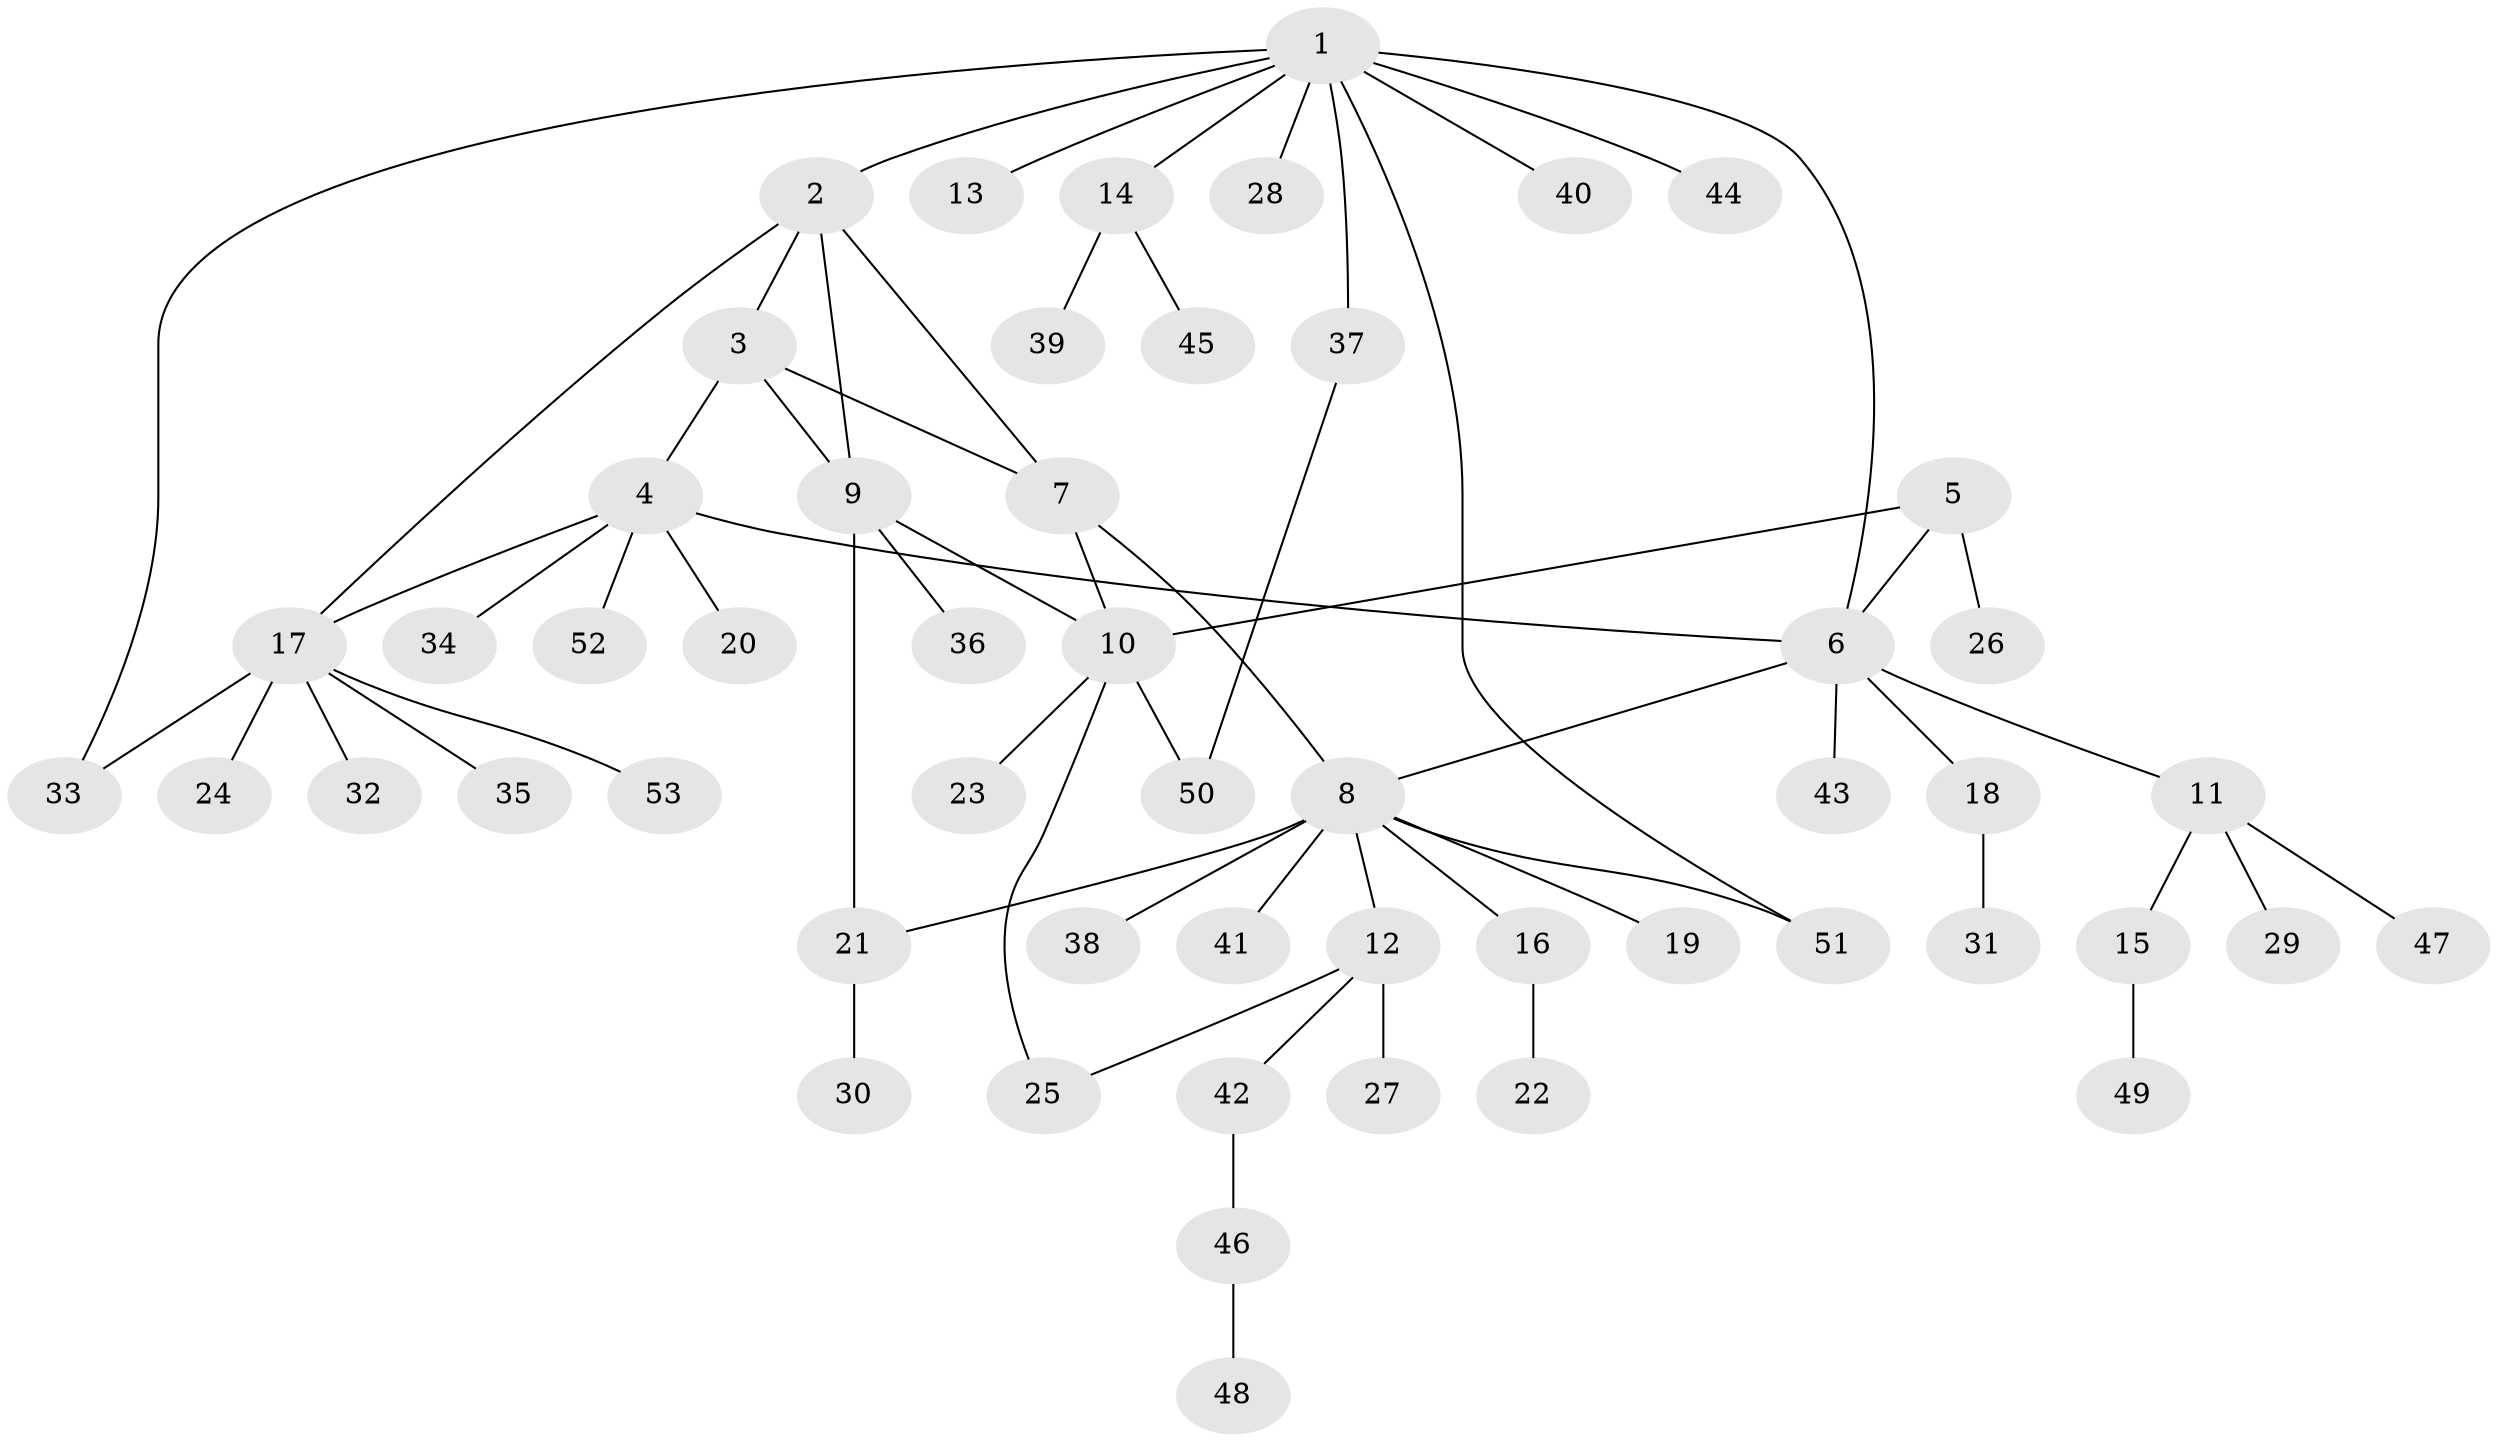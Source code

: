// coarse degree distribution, {10: 0.02631578947368421, 5: 0.02631578947368421, 4: 0.05263157894736842, 6: 0.07894736842105263, 8: 0.05263157894736842, 2: 0.15789473684210525, 3: 0.07894736842105263, 1: 0.5263157894736842}
// Generated by graph-tools (version 1.1) at 2025/52/03/04/25 22:52:22]
// undirected, 53 vertices, 64 edges
graph export_dot {
  node [color=gray90,style=filled];
  1;
  2;
  3;
  4;
  5;
  6;
  7;
  8;
  9;
  10;
  11;
  12;
  13;
  14;
  15;
  16;
  17;
  18;
  19;
  20;
  21;
  22;
  23;
  24;
  25;
  26;
  27;
  28;
  29;
  30;
  31;
  32;
  33;
  34;
  35;
  36;
  37;
  38;
  39;
  40;
  41;
  42;
  43;
  44;
  45;
  46;
  47;
  48;
  49;
  50;
  51;
  52;
  53;
  1 -- 2;
  1 -- 6;
  1 -- 13;
  1 -- 14;
  1 -- 28;
  1 -- 33;
  1 -- 37;
  1 -- 40;
  1 -- 44;
  1 -- 51;
  2 -- 3;
  2 -- 7;
  2 -- 9;
  2 -- 17;
  3 -- 4;
  3 -- 7;
  3 -- 9;
  4 -- 6;
  4 -- 17;
  4 -- 20;
  4 -- 34;
  4 -- 52;
  5 -- 6;
  5 -- 10;
  5 -- 26;
  6 -- 8;
  6 -- 11;
  6 -- 18;
  6 -- 43;
  7 -- 8;
  7 -- 10;
  8 -- 12;
  8 -- 16;
  8 -- 19;
  8 -- 21;
  8 -- 38;
  8 -- 41;
  8 -- 51;
  9 -- 10;
  9 -- 21;
  9 -- 36;
  10 -- 23;
  10 -- 25;
  10 -- 50;
  11 -- 15;
  11 -- 29;
  11 -- 47;
  12 -- 25;
  12 -- 27;
  12 -- 42;
  14 -- 39;
  14 -- 45;
  15 -- 49;
  16 -- 22;
  17 -- 24;
  17 -- 32;
  17 -- 33;
  17 -- 35;
  17 -- 53;
  18 -- 31;
  21 -- 30;
  37 -- 50;
  42 -- 46;
  46 -- 48;
}
